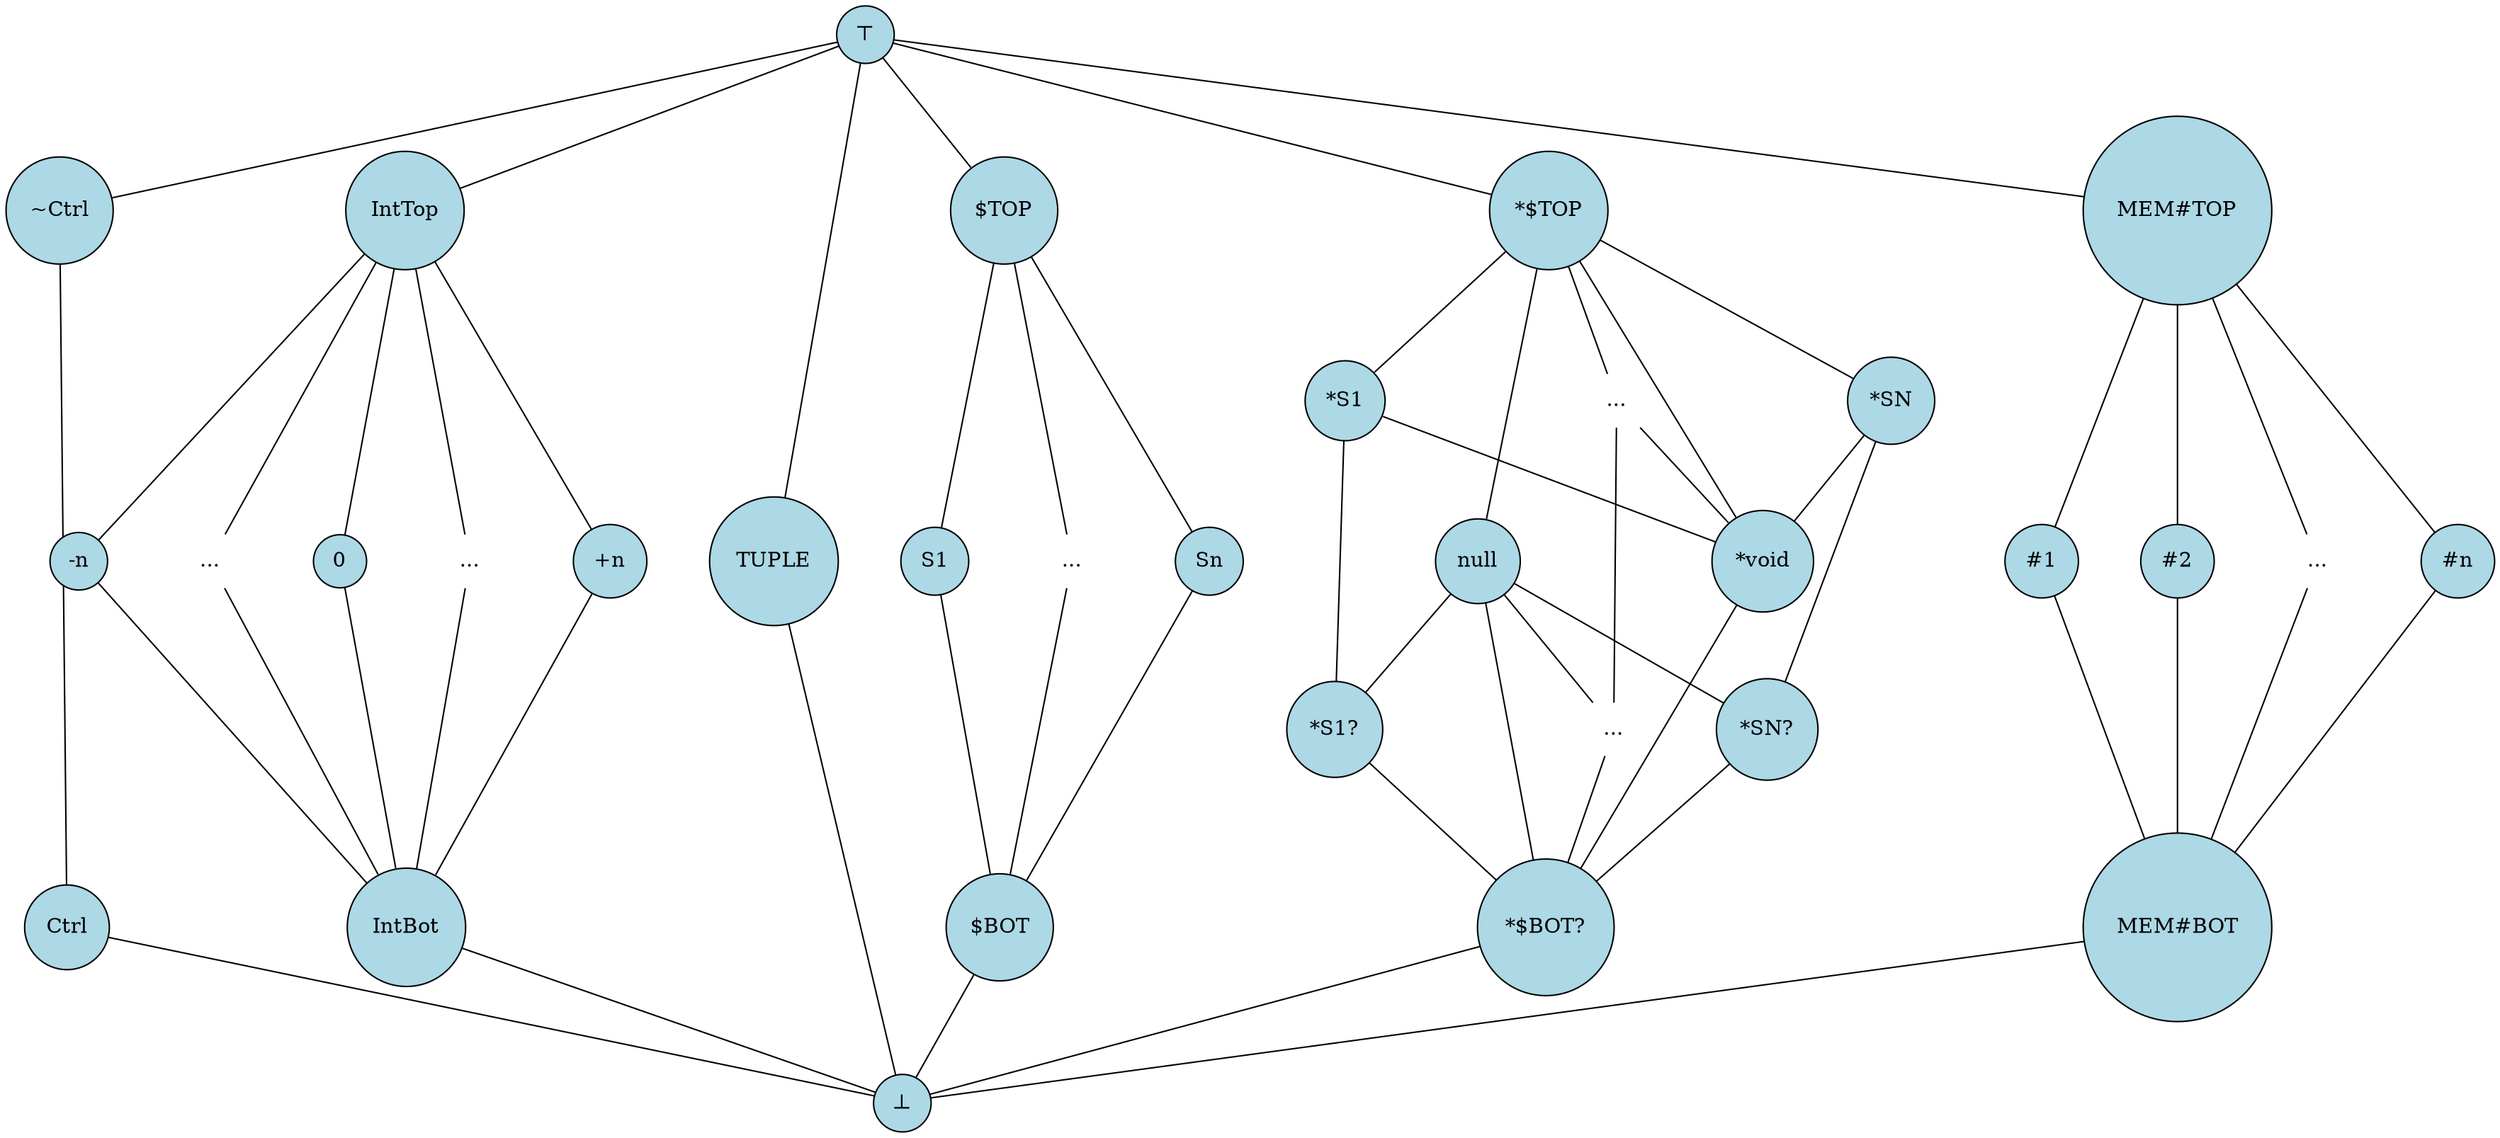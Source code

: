 digraph Lattice {
    // Define nodes
    splines=false;
    node [shape=circle, style=filled, fillcolor=lightblue];
    nodesep=0.6;

    TOP [label="⊤"];
    BOT [label="⊥"];

    XCTRL [label="~Ctrl"];
    CTRL [label="Ctrl"];

    INT_TOP [label="IntTop"];
    INT_BOT [label="IntBot"];

    INT_MIN [label="-n"];
    INT_MINDOTS [label="..." shape=none style=none];
    INT_ZERO [label="0"];
    INT_MAXDOTS [label="..." shape=none style=none];
    INT_MAX [label="+n"];

    TUPLE [label="TUPLE"];

    STRUCT_TOP [label="$TOP"];
    STRUCT_S1  [label="S1"];
    STRUCT_DOTS  [label="..." shape=none style=none];
    STRUCT_SN  [label="Sn"];
    STRUCT_BOT [label="$BOT"]

    PTR_TOP      [label="*$TOP"];
    PTR_NULL     [label="null"];
    PTR_VOIDPTR  [label="*void"];
    PTR_S1       [label="*S1"];
    PTR_SDOTS    [label="..." shape=none style=none];
    PTR_SN       [label="*SN"];
    PTR_S1OPT    [label="*S1?"];
    PTR_SOPTDOTS    [label="..." shape=none style=none];
    PTR_SNOPT    [label="*SN?"];
    PTR_BOT      [label="*$BOT?"];

    MEM_TOP      [label="MEM#TOP"];
    MEM_ALIAS1   [label="#1"];
    MEM_ALIAS2   [label="#2"];
    MEM_ALIASDOTS  [label="..." shape=none style=none];
    MEM_ALIASN   [label="#n"];
    MEM_BOT      [label="MEM#BOT"];

    // Define edges
    edge [arrowhead=none];

    TOP -> XCTRL;
    XCTRL -> CTRL;
    CTRL -> BOT;

    TOP         -> INT_TOP;
    INT_TOP     -> INT_MIN;
    INT_TOP     -> INT_MINDOTS;
    INT_TOP     -> INT_ZERO;
    INT_TOP     -> INT_MAXDOTS;
    INT_TOP     -> INT_MAX;
    INT_MIN     -> INT_BOT;
    INT_MINDOTS -> INT_BOT;
    INT_ZERO    -> INT_BOT;
    INT_MAXDOTS -> INT_BOT;
    INT_MAX     -> INT_BOT;
    INT_BOT     -> BOT;

    INT_MIN -> INT_MINDOTS -> INT_ZERO -> INT_MAXDOTS -> INT_MAX [style=invis];

    TOP          -> TUPLE;
    TUPLE        -> BOT;

    TOP          -> STRUCT_TOP;
    STRUCT_TOP   -> STRUCT_S1;
    STRUCT_TOP   -> STRUCT_DOTS;
    STRUCT_TOP   -> STRUCT_SN;
    STRUCT_S1    -> STRUCT_BOT;
    STRUCT_DOTS  -> STRUCT_BOT;
    STRUCT_SN    -> STRUCT_BOT;
    STRUCT_BOT   -> BOT;

    STRUCT_S1 -> STRUCT_DOTS -> STRUCT_SN [style=invis];

    TOP          -> PTR_TOP;
    PTR_TOP      -> PTR_S1;
    PTR_TOP      -> PTR_SDOTS;
    PTR_TOP      -> PTR_SN;
    PTR_TOP      -> PTR_NULL;
    PTR_TOP      -> PTR_VOIDPTR;
    PTR_NULL     -> PTR_BOT;
    PTR_NULL     -> PTR_S1OPT;
    PTR_NULL     -> PTR_SOPTDOTS;
    PTR_NULL     -> PTR_SNOPT;
    PTR_S1       -> PTR_S1OPT;
    PTR_S1       -> PTR_VOIDPTR;
    PTR_SDOTS    -> PTR_SOPTDOTS;
    PTR_SDOTS    -> PTR_VOIDPTR;
    PTR_SN       -> PTR_SNOPT;
    PTR_SN       -> PTR_VOIDPTR;
    PTR_VOIDPTR  -> PTR_BOT;
    PTR_S1OPT    -> PTR_BOT;
    PTR_SOPTDOTS -> PTR_BOT;
    PTR_SNOPT    -> PTR_BOT;
    PTR_BOT      -> BOT;

    PTR_S1 -> PTR_SDOTS -> PTR_SN [style=invis];
    PTR_S1OPT -> PTR_SOPTDOTS -> PTR_SNOPT [style=invis];

    TOP          -> MEM_TOP;
    MEM_TOP      -> MEM_ALIAS1;
    MEM_TOP      -> MEM_ALIAS2;
    MEM_TOP      -> MEM_ALIASDOTS;
    MEM_TOP      -> MEM_ALIASN;
    MEM_ALIAS1   -> MEM_BOT;
    MEM_ALIAS2   -> MEM_BOT;
    MEM_ALIASDOTS -> MEM_BOT;
    MEM_ALIASN    -> MEM_BOT;
    MEM_BOT       -> BOT;

    MEM_ALIAS1 -> MEM_ALIAS2 -> MEM_ALIASDOTS -> MEM_ALIASN [style=invis];

    // Additional customization
    {rank=same; TOP;}
    {rank=same; INT_TOP; XCTRL; STRUCT_TOP; PTR_TOP; MEM_TOP;}
    {rank=same; PTR_S1; PTR_SDOTS; PTR_SN;}
    {rank=same; INT_MIN; INT_MINDOTS;
                INT_ZERO; INT_MAXDOTS;
                INT_MAX; TUPLE; STRUCT_S1; STRUCT_DOTS; STRUCT_SN;
                PTR_NULL; PTR_VOIDPTR;
                MEM_ALIAS1; MEM_ALIAS2;
                MEM_ALIASDOTS; MEM_ALIASN;}
    {rank=same; PTR_S1OPT; PTR_SOPTDOTS; PTR_SNOPT; }
    {rank=same; INT_BOT; CTRL; STRUCT_BOT; PTR_BOT; MEM_BOT;}
    {rank=same; BOT;}
}
